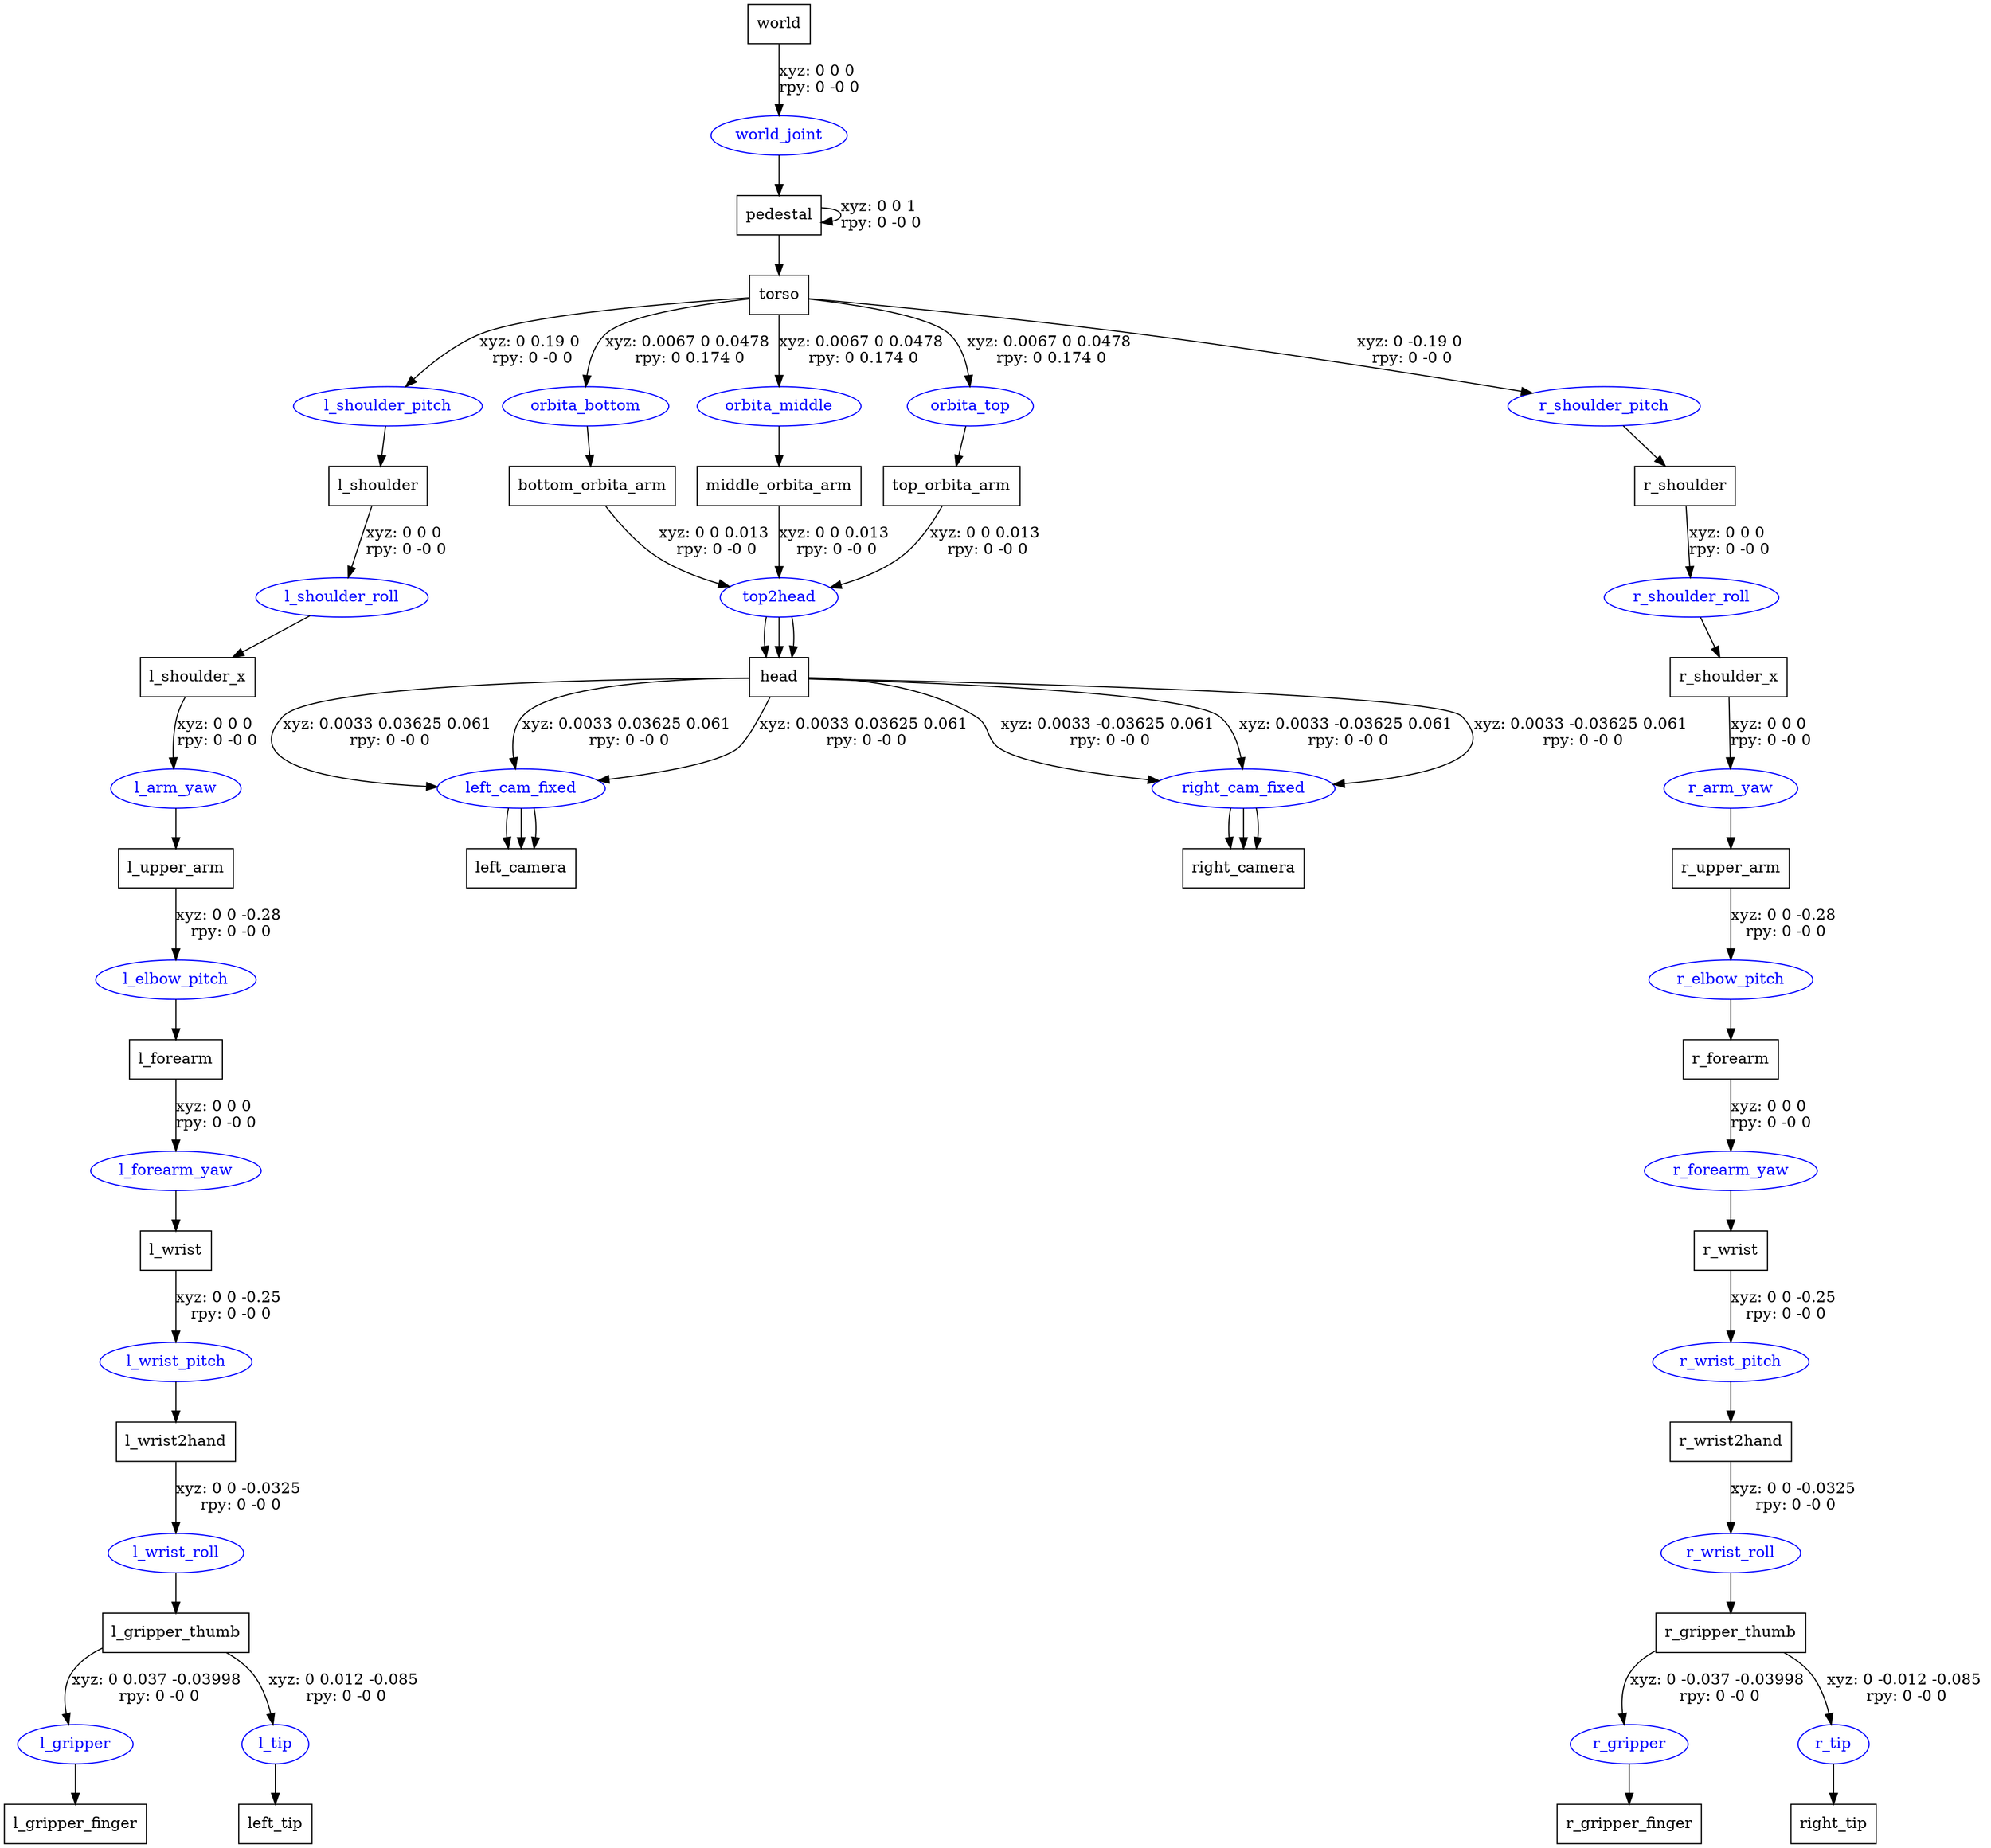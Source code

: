 digraph G {
node [shape=box];
"world" [label="world"];
"pedestal" [label="pedestal"];
"torso" [label="torso"];
"l_shoulder" [label="l_shoulder"];
"l_shoulder_x" [label="l_shoulder_x"];
"l_upper_arm" [label="l_upper_arm"];
"l_forearm" [label="l_forearm"];
"l_wrist" [label="l_wrist"];
"l_wrist2hand" [label="l_wrist2hand"];
"l_gripper_thumb" [label="l_gripper_thumb"];
"l_gripper_finger" [label="l_gripper_finger"];
"left_tip" [label="left_tip"];
"bottom_orbita_arm" [label="bottom_orbita_arm"];
"head" [label="head"];
"left_camera" [label="left_camera"];
"right_camera" [label="right_camera"];
"middle_orbita_arm" [label="middle_orbita_arm"];
"head" [label="head"];
"left_camera" [label="left_camera"];
"right_camera" [label="right_camera"];
"top_orbita_arm" [label="top_orbita_arm"];
"head" [label="head"];
"left_camera" [label="left_camera"];
"right_camera" [label="right_camera"];
"r_shoulder" [label="r_shoulder"];
"r_shoulder_x" [label="r_shoulder_x"];
"r_upper_arm" [label="r_upper_arm"];
"r_forearm" [label="r_forearm"];
"r_wrist" [label="r_wrist"];
"r_wrist2hand" [label="r_wrist2hand"];
"r_gripper_thumb" [label="r_gripper_thumb"];
"r_gripper_finger" [label="r_gripper_finger"];
"right_tip" [label="right_tip"];
node [shape=ellipse, color=blue, fontcolor=blue];
"world" -> "world_joint" [label="xyz: 0 0 0 \nrpy: 0 -0 0"]
"world_joint" -> "pedestal"
"pedestal" -> "pedestal" [label="xyz: 0 0 1 \nrpy: 0 -0 0"]
"pedestal" -> "torso"
"torso" -> "l_shoulder_pitch" [label="xyz: 0 0.19 0 \nrpy: 0 -0 0"]
"l_shoulder_pitch" -> "l_shoulder"
"l_shoulder" -> "l_shoulder_roll" [label="xyz: 0 0 0 \nrpy: 0 -0 0"]
"l_shoulder_roll" -> "l_shoulder_x"
"l_shoulder_x" -> "l_arm_yaw" [label="xyz: 0 0 0 \nrpy: 0 -0 0"]
"l_arm_yaw" -> "l_upper_arm"
"l_upper_arm" -> "l_elbow_pitch" [label="xyz: 0 0 -0.28 \nrpy: 0 -0 0"]
"l_elbow_pitch" -> "l_forearm"
"l_forearm" -> "l_forearm_yaw" [label="xyz: 0 0 0 \nrpy: 0 -0 0"]
"l_forearm_yaw" -> "l_wrist"
"l_wrist" -> "l_wrist_pitch" [label="xyz: 0 0 -0.25 \nrpy: 0 -0 0"]
"l_wrist_pitch" -> "l_wrist2hand"
"l_wrist2hand" -> "l_wrist_roll" [label="xyz: 0 0 -0.0325 \nrpy: 0 -0 0"]
"l_wrist_roll" -> "l_gripper_thumb"
"l_gripper_thumb" -> "l_gripper" [label="xyz: 0 0.037 -0.03998 \nrpy: 0 -0 0"]
"l_gripper" -> "l_gripper_finger"
"l_gripper_thumb" -> "l_tip" [label="xyz: 0 0.012 -0.085 \nrpy: 0 -0 0"]
"l_tip" -> "left_tip"
"torso" -> "orbita_bottom" [label="xyz: 0.0067 0 0.0478 \nrpy: 0 0.174 0"]
"orbita_bottom" -> "bottom_orbita_arm"
"bottom_orbita_arm" -> "top2head" [label="xyz: 0 0 0.013 \nrpy: 0 -0 0"]
"top2head" -> "head"
"head" -> "left_cam_fixed" [label="xyz: 0.0033 0.03625 0.061 \nrpy: 0 -0 0"]
"left_cam_fixed" -> "left_camera"
"head" -> "right_cam_fixed" [label="xyz: 0.0033 -0.03625 0.061 \nrpy: 0 -0 0"]
"right_cam_fixed" -> "right_camera"
"torso" -> "orbita_middle" [label="xyz: 0.0067 0 0.0478 \nrpy: 0 0.174 0"]
"orbita_middle" -> "middle_orbita_arm"
"middle_orbita_arm" -> "top2head" [label="xyz: 0 0 0.013 \nrpy: 0 -0 0"]
"top2head" -> "head"
"head" -> "left_cam_fixed" [label="xyz: 0.0033 0.03625 0.061 \nrpy: 0 -0 0"]
"left_cam_fixed" -> "left_camera"
"head" -> "right_cam_fixed" [label="xyz: 0.0033 -0.03625 0.061 \nrpy: 0 -0 0"]
"right_cam_fixed" -> "right_camera"
"torso" -> "orbita_top" [label="xyz: 0.0067 0 0.0478 \nrpy: 0 0.174 0"]
"orbita_top" -> "top_orbita_arm"
"top_orbita_arm" -> "top2head" [label="xyz: 0 0 0.013 \nrpy: 0 -0 0"]
"top2head" -> "head"
"head" -> "left_cam_fixed" [label="xyz: 0.0033 0.03625 0.061 \nrpy: 0 -0 0"]
"left_cam_fixed" -> "left_camera"
"head" -> "right_cam_fixed" [label="xyz: 0.0033 -0.03625 0.061 \nrpy: 0 -0 0"]
"right_cam_fixed" -> "right_camera"
"torso" -> "r_shoulder_pitch" [label="xyz: 0 -0.19 0 \nrpy: 0 -0 0"]
"r_shoulder_pitch" -> "r_shoulder"
"r_shoulder" -> "r_shoulder_roll" [label="xyz: 0 0 0 \nrpy: 0 -0 0"]
"r_shoulder_roll" -> "r_shoulder_x"
"r_shoulder_x" -> "r_arm_yaw" [label="xyz: 0 0 0 \nrpy: 0 -0 0"]
"r_arm_yaw" -> "r_upper_arm"
"r_upper_arm" -> "r_elbow_pitch" [label="xyz: 0 0 -0.28 \nrpy: 0 -0 0"]
"r_elbow_pitch" -> "r_forearm"
"r_forearm" -> "r_forearm_yaw" [label="xyz: 0 0 0 \nrpy: 0 -0 0"]
"r_forearm_yaw" -> "r_wrist"
"r_wrist" -> "r_wrist_pitch" [label="xyz: 0 0 -0.25 \nrpy: 0 -0 0"]
"r_wrist_pitch" -> "r_wrist2hand"
"r_wrist2hand" -> "r_wrist_roll" [label="xyz: 0 0 -0.0325 \nrpy: 0 -0 0"]
"r_wrist_roll" -> "r_gripper_thumb"
"r_gripper_thumb" -> "r_gripper" [label="xyz: 0 -0.037 -0.03998 \nrpy: 0 -0 0"]
"r_gripper" -> "r_gripper_finger"
"r_gripper_thumb" -> "r_tip" [label="xyz: 0 -0.012 -0.085 \nrpy: 0 -0 0"]
"r_tip" -> "right_tip"
}
